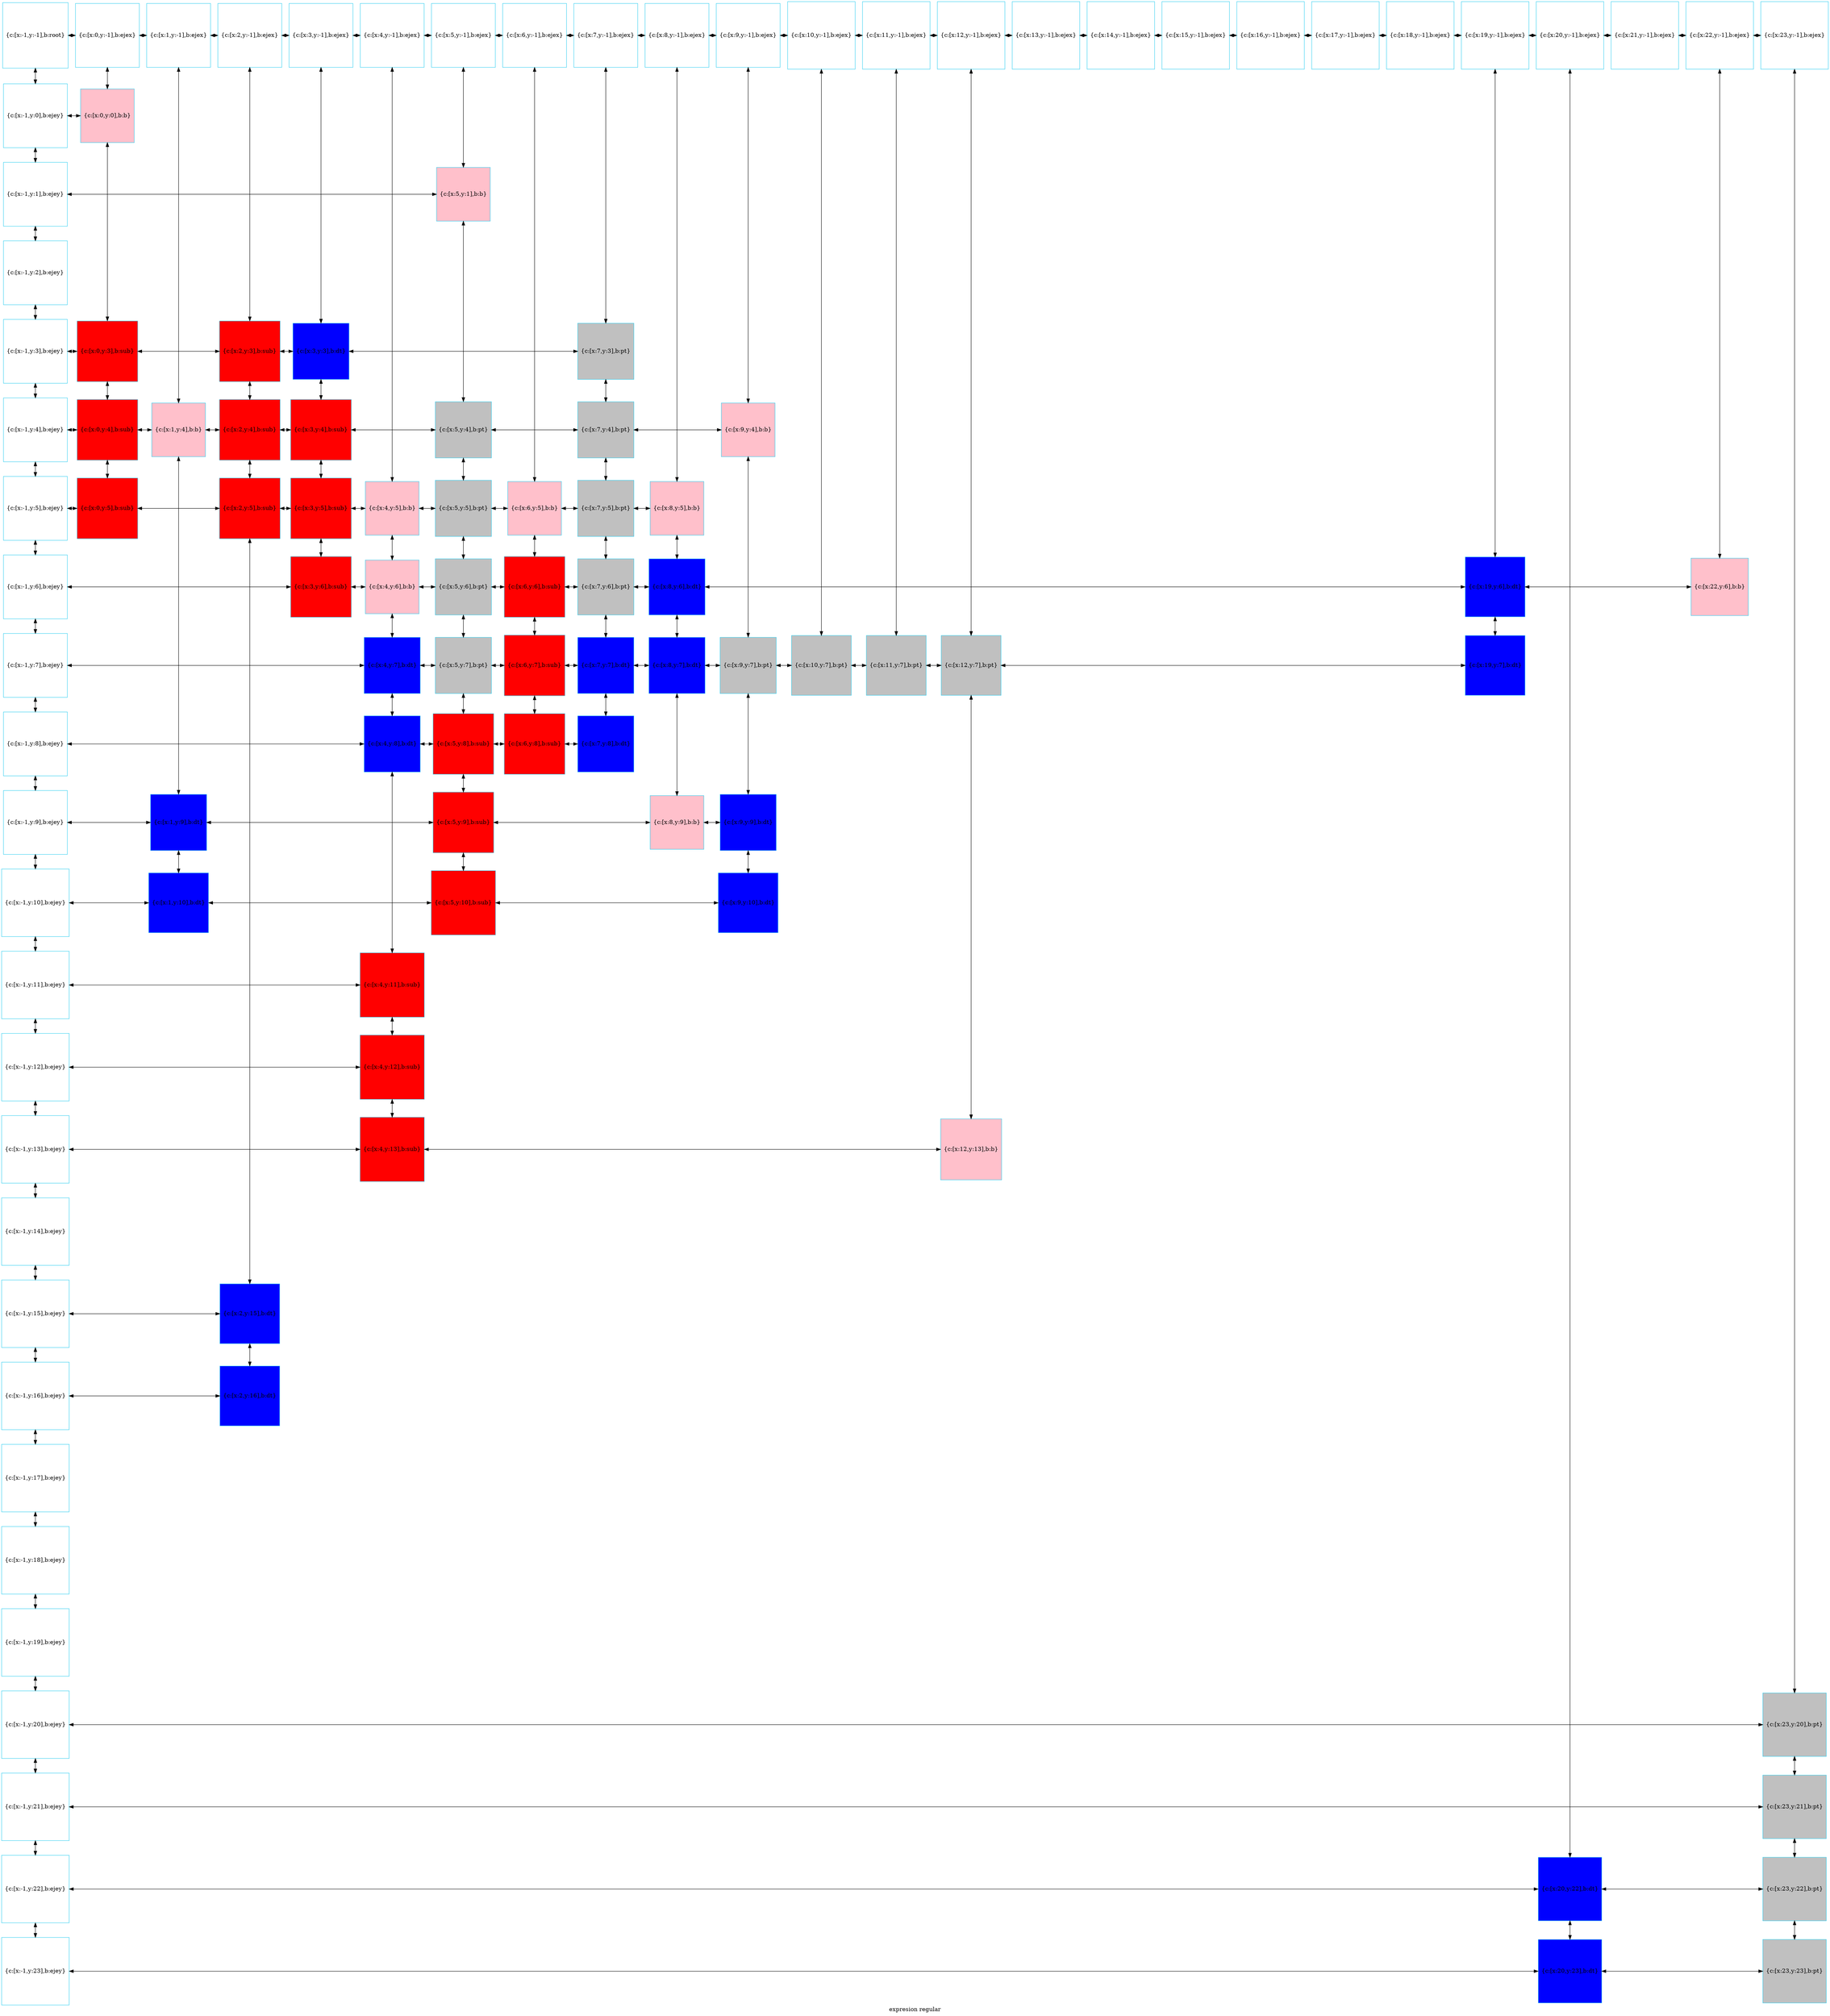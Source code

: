 digraph G
{label="expresion regular"
        node[shape = square]
        node[style = filled]
        node[fillcolor = "#EEEEE"]
        node[color = "#EEEEE"]
        node[color = "#31CEF0"]

415875231264[label="{c:[x:-1,y:-1],b:root}",fillcolor = "white"]
415913432064[label="{c:[x:0,y:-1],b:ejex}",fillcolor = "white"]
415913433408[label="{c:[x:1,y:-1],b:ejex}",fillcolor = "white"]
415913476784[label="{c:[x:2,y:-1],b:ejex}",fillcolor = "white"]
415913527280[label="{c:[x:3,y:-1],b:ejex}",fillcolor = "white"]
415913802144[label="{c:[x:4,y:-1],b:ejex}",fillcolor = "white"]
415913802240[label="{c:[x:5,y:-1],b:ejex}",fillcolor = "white"]
415913800704[label="{c:[x:6,y:-1],b:ejex}",fillcolor = "white"]
415913802432[label="{c:[x:7,y:-1],b:ejex}",fillcolor = "white"]
415913801568[label="{c:[x:8,y:-1],b:ejex}",fillcolor = "white"]
415913802048[label="{c:[x:9,y:-1],b:ejex}",fillcolor = "white"]
415913801856[label="{c:[x:10,y:-1],b:ejex}",fillcolor = "white"]
415913801760[label="{c:[x:11,y:-1],b:ejex}",fillcolor = "white"]
415913800848[label="{c:[x:12,y:-1],b:ejex}",fillcolor = "white"]
415913800512[label="{c:[x:13,y:-1],b:ejex}",fillcolor = "white"]
415913802624[label="{c:[x:14,y:-1],b:ejex}",fillcolor = "white"]
415913802096[label="{c:[x:15,y:-1],b:ejex}",fillcolor = "white"]
415913802816[label="{c:[x:16,y:-1],b:ejex}",fillcolor = "white"]
415913803056[label="{c:[x:17,y:-1],b:ejex}",fillcolor = "white"]
415913803200[label="{c:[x:18,y:-1],b:ejex}",fillcolor = "white"]
415913803392[label="{c:[x:19,y:-1],b:ejex}",fillcolor = "white"]
415913803440[label="{c:[x:20,y:-1],b:ejex}",fillcolor = "white"]
415913803584[label="{c:[x:21,y:-1],b:ejex}",fillcolor = "white"]
415913803728[label="{c:[x:22,y:-1],b:ejex}",fillcolor = "white"]
415913869472[label="{c:[x:23,y:-1],b:ejex}",fillcolor = "white"]
415913869616[label="{c:[x:-1,y:0],b:ejey}",fillcolor = "white"]
415913923680[label="{c:[x:0,y:0],b:b}",fillcolor = "pink"]
415913869760[label="{c:[x:-1,y:1],b:ejey}",fillcolor = "white"]
415913910624[label="{c:[x:5,y:1],b:b}",fillcolor = "pink"]
415913869904[label="{c:[x:-1,y:2],b:ejey}",fillcolor = "white"]
415913870048[label="{c:[x:-1,y:3],b:ejey}",fillcolor = "white"]
415913912544[label="{c:[x:0,y:3],b:sub}",fillcolor = "red"]
415913887152[label="{c:[x:2,y:3],b:sub}",fillcolor = "red"]
415913923296[label="{c:[x:3,y:3],b:dt}",fillcolor = "blue"]
415913873120[label="{c:[x:7,y:3],b:pt}",fillcolor = "gray"]
415913870192[label="{c:[x:-1,y:4],b:ejey}",fillcolor = "white"]
415913912784[label="{c:[x:0,y:4],b:sub}",fillcolor = "red"]
415913911344[label="{c:[x:1,y:4],b:b}",fillcolor = "pink"]
415913887392[label="{c:[x:2,y:4],b:sub}",fillcolor = "red"]
415913913264[label="{c:[x:3,y:4],b:sub}",fillcolor = "red"]
415913894432[label="{c:[x:5,y:4],b:pt}",fillcolor = "gray"]
415913873360[label="{c:[x:7,y:4],b:pt}",fillcolor = "gray"]
415913911104[label="{c:[x:9,y:4],b:b}",fillcolor = "pink"]
415913870336[label="{c:[x:-1,y:5],b:ejey}",fillcolor = "white"]
415913913024[label="{c:[x:0,y:5],b:sub}",fillcolor = "red"]
415913887632[label="{c:[x:2,y:5],b:sub}",fillcolor = "red"]
415913913504[label="{c:[x:3,y:5],b:sub}",fillcolor = "red"]
415913923920[label="{c:[x:4,y:5],b:b}",fillcolor = "pink"]
415913894576[label="{c:[x:5,y:5],b:pt}",fillcolor = "gray"]
415913889312[label="{c:[x:6,y:5],b:b}",fillcolor = "pink"]
415913885952[label="{c:[x:7,y:5],b:pt}",fillcolor = "gray"]
415913894192[label="{c:[x:8,y:5],b:b}",fillcolor = "pink"]
415913870480[label="{c:[x:-1,y:6],b:ejey}",fillcolor = "white"]
415913913744[label="{c:[x:3,y:6],b:sub}",fillcolor = "red"]
415913924160[label="{c:[x:4,y:6],b:b}",fillcolor = "pink"]
415913894960[label="{c:[x:5,y:6],b:pt}",fillcolor = "gray"]
415913894720[label="{c:[x:6,y:6],b:sub}",fillcolor = "red"]
415913886192[label="{c:[x:7,y:6],b:pt}",fillcolor = "gray"]
415913897312[label="{c:[x:8,y:6],b:dt}",fillcolor = "blue"]
415913914032[label="{c:[x:19,y:6],b:dt}",fillcolor = "blue"]
415913924256[label="{c:[x:22,y:6],b:b}",fillcolor = "pink"]
415913870624[label="{c:[x:-1,y:7],b:ejey}",fillcolor = "white"]
415913888832[label="{c:[x:4,y:7],b:dt}",fillcolor = "blue"]
415913895200[label="{c:[x:5,y:7],b:pt}",fillcolor = "gray"]
415913896352[label="{c:[x:6,y:7],b:sub}",fillcolor = "red"]
415913887872[label="{c:[x:7,y:7],b:dt}",fillcolor = "blue"]
415913897552[label="{c:[x:8,y:7],b:dt}",fillcolor = "blue"]
415913912064[label="{c:[x:9,y:7],b:pt}",fillcolor = "gray"]
415913911920[label="{c:[x:10,y:7],b:pt}",fillcolor = "gray"]
415913911680[label="{c:[x:11,y:7],b:pt}",fillcolor = "gray"]
415913912304[label="{c:[x:12,y:7],b:pt}",fillcolor = "gray"]
415913914272[label="{c:[x:19,y:7],b:dt}",fillcolor = "blue"]
415913870768[label="{c:[x:-1,y:8],b:ejey}",fillcolor = "white"]
415913889072[label="{c:[x:4,y:8],b:dt}",fillcolor = "blue"]
415913886432[label="{c:[x:5,y:8],b:sub}",fillcolor = "red"]
415913896592[label="{c:[x:6,y:8],b:sub}",fillcolor = "red"]
415913888592[label="{c:[x:7,y:8],b:dt}",fillcolor = "blue"]
415913870912[label="{c:[x:-1,y:9],b:ejey}",fillcolor = "white"]
415913896832[label="{c:[x:1,y:9],b:dt}",fillcolor = "blue"]
415913886672[label="{c:[x:5,y:9],b:sub}",fillcolor = "red"]
415913910864[label="{c:[x:8,y:9],b:b}",fillcolor = "pink"]
415913897792[label="{c:[x:9,y:9],b:dt}",fillcolor = "blue"]
415913871056[label="{c:[x:-1,y:10],b:ejey}",fillcolor = "white"]
415913897072[label="{c:[x:1,y:10],b:dt}",fillcolor = "blue"]
415913886912[label="{c:[x:5,y:10],b:sub}",fillcolor = "red"]
415913910384[label="{c:[x:9,y:10],b:dt}",fillcolor = "blue"]
415913871200[label="{c:[x:-1,y:11],b:ejey}",fillcolor = "white"]
415913895440[label="{c:[x:4,y:11],b:sub}",fillcolor = "red"]
415913871344[label="{c:[x:-1,y:12],b:ejey}",fillcolor = "white"]
415913895680[label="{c:[x:4,y:12],b:sub}",fillcolor = "red"]
415913871488[label="{c:[x:-1,y:13],b:ejey}",fillcolor = "white"]
415913895920[label="{c:[x:4,y:13],b:sub}",fillcolor = "red"]
415913889600[label="{c:[x:12,y:13],b:b}",fillcolor = "pink"]
415913871632[label="{c:[x:-1,y:14],b:ejey}",fillcolor = "white"]
415913871776[label="{c:[x:-1,y:15],b:ejey}",fillcolor = "white"]
415913887920[label="{c:[x:2,y:15],b:dt}",fillcolor = "blue"]
415913871920[label="{c:[x:-1,y:16],b:ejey}",fillcolor = "white"]
415913888160[label="{c:[x:2,y:16],b:dt}",fillcolor = "blue"]
415913872064[label="{c:[x:-1,y:17],b:ejey}",fillcolor = "white"]
415913872208[label="{c:[x:-1,y:18],b:ejey}",fillcolor = "white"]
415913872352[label="{c:[x:-1,y:19],b:ejey}",fillcolor = "white"]
415913872496[label="{c:[x:-1,y:20],b:ejey}",fillcolor = "white"]
415913924880[label="{c:[x:23,y:20],b:pt}",fillcolor = "gray"]
415913872640[label="{c:[x:-1,y:21],b:ejey}",fillcolor = "white"]
415913924736[label="{c:[x:23,y:21],b:pt}",fillcolor = "gray"]
415913872784[label="{c:[x:-1,y:22],b:ejey}",fillcolor = "white"]
415913923008[label="{c:[x:20,y:22],b:dt}",fillcolor = "blue"]
415913925120[label="{c:[x:23,y:22],b:pt}",fillcolor = "gray"]
415913872928[label="{c:[x:-1,y:23],b:ejey}",fillcolor = "white"]
415913922864[label="{c:[x:20,y:23],b:dt}",fillcolor = "blue"]
415913925360[label="{c:[x:23,y:23],b:pt}",fillcolor = "gray"]
415875231264->415913869616[dir = both];
415913869616->415913869760[dir = both];
415913869760->415913869904[dir = both];
415913869904->415913870048[dir = both];
415913870048->415913870192[dir = both];
415913870192->415913870336[dir = both];
415913870336->415913870480[dir = both];
415913870480->415913870624[dir = both];
415913870624->415913870768[dir = both];
415913870768->415913870912[dir = both];
415913870912->415913871056[dir = both];
415913871056->415913871200[dir = both];
415913871200->415913871344[dir = both];
415913871344->415913871488[dir = both];
415913871488->415913871632[dir = both];
415913871632->415913871776[dir = both];
415913871776->415913871920[dir = both];
415913871920->415913872064[dir = both];
415913872064->415913872208[dir = both];
415913872208->415913872352[dir = both];
415913872352->415913872496[dir = both];
415913872496->415913872640[dir = both];
415913872640->415913872784[dir = both];
415913872784->415913872928[dir = both];
415913432064->415913923680[dir = both];
415913923680->415913912544[dir = both];
415913912544->415913912784[dir = both];
415913912784->415913913024[dir = both];
415913433408->415913911344[dir = both];
415913911344->415913896832[dir = both];
415913896832->415913897072[dir = both];
415913476784->415913887152[dir = both];
415913887152->415913887392[dir = both];
415913887392->415913887632[dir = both];
415913887632->415913887920[dir = both];
415913887920->415913888160[dir = both];
415913527280->415913923296[dir = both];
415913923296->415913913264[dir = both];
415913913264->415913913504[dir = both];
415913913504->415913913744[dir = both];
415913802144->415913923920[dir = both];
415913923920->415913924160[dir = both];
415913924160->415913888832[dir = both];
415913888832->415913889072[dir = both];
415913889072->415913895440[dir = both];
415913895440->415913895680[dir = both];
415913895680->415913895920[dir = both];
415913802240->415913910624[dir = both];
415913910624->415913894432[dir = both];
415913894432->415913894576[dir = both];
415913894576->415913894960[dir = both];
415913894960->415913895200[dir = both];
415913895200->415913886432[dir = both];
415913886432->415913886672[dir = both];
415913886672->415913886912[dir = both];
415913800704->415913889312[dir = both];
415913889312->415913894720[dir = both];
415913894720->415913896352[dir = both];
415913896352->415913896592[dir = both];
415913802432->415913873120[dir = both];
415913873120->415913873360[dir = both];
415913873360->415913885952[dir = both];
415913885952->415913886192[dir = both];
415913886192->415913887872[dir = both];
415913887872->415913888592[dir = both];
415913801568->415913894192[dir = both];
415913894192->415913897312[dir = both];
415913897312->415913897552[dir = both];
415913897552->415913910864[dir = both];
415913802048->415913911104[dir = both];
415913911104->415913912064[dir = both];
415913912064->415913897792[dir = both];
415913897792->415913910384[dir = both];
415913801856->415913911920[dir = both];
415913801760->415913911680[dir = both];
415913800848->415913912304[dir = both];
415913912304->415913889600[dir = both];
415913803392->415913914032[dir = both];
415913914032->415913914272[dir = both];
415913803440->415913923008[dir = both];
415913923008->415913922864[dir = both];
415913803728->415913924256[dir = both];
415913869472->415913924880[dir = both];
415913924880->415913924736[dir = both];
415913924736->415913925120[dir = both];
415913925120->415913925360[dir = both];
415875231264->415913432064[dir = both];
415913432064->415913433408[dir = both];
415913433408->415913476784[dir = both];
415913476784->415913527280[dir = both];
415913527280->415913802144[dir = both];
415913802144->415913802240[dir = both];
415913802240->415913800704[dir = both];
415913800704->415913802432[dir = both];
415913802432->415913801568[dir = both];
415913801568->415913802048[dir = both];
415913802048->415913801856[dir = both];
415913801856->415913801760[dir = both];
415913801760->415913800848[dir = both];
415913800848->415913800512[dir = both];
415913800512->415913802624[dir = both];
415913802624->415913802096[dir = both];
415913802096->415913802816[dir = both];
415913802816->415913803056[dir = both];
415913803056->415913803200[dir = both];
415913803200->415913803392[dir = both];
415913803392->415913803440[dir = both];
415913803440->415913803584[dir = both];
415913803584->415913803728[dir = both];
415913803728->415913869472[dir = both];
415913869616->415913923680[constraint=false,dir = both];
415913869760->415913910624[constraint=false,dir = both];
415913870048->415913912544[constraint=false,dir = both];
415913912544->415913887152[constraint=false,dir = both];
415913887152->415913923296[constraint=false,dir = both];
415913923296->415913873120[constraint=false,dir = both];
415913870192->415913912784[constraint=false,dir = both];
415913912784->415913911344[constraint=false,dir = both];
415913911344->415913887392[constraint=false,dir = both];
415913887392->415913913264[constraint=false,dir = both];
415913913264->415913894432[constraint=false,dir = both];
415913894432->415913873360[constraint=false,dir = both];
415913873360->415913911104[constraint=false,dir = both];
415913870336->415913913024[constraint=false,dir = both];
415913913024->415913887632[constraint=false,dir = both];
415913887632->415913913504[constraint=false,dir = both];
415913913504->415913923920[constraint=false,dir = both];
415913923920->415913894576[constraint=false,dir = both];
415913894576->415913889312[constraint=false,dir = both];
415913889312->415913885952[constraint=false,dir = both];
415913885952->415913894192[constraint=false,dir = both];
415913870480->415913913744[constraint=false,dir = both];
415913913744->415913924160[constraint=false,dir = both];
415913924160->415913894960[constraint=false,dir = both];
415913894960->415913894720[constraint=false,dir = both];
415913894720->415913886192[constraint=false,dir = both];
415913886192->415913897312[constraint=false,dir = both];
415913897312->415913914032[constraint=false,dir = both];
415913914032->415913924256[constraint=false,dir = both];
415913870624->415913888832[constraint=false,dir = both];
415913888832->415913895200[constraint=false,dir = both];
415913895200->415913896352[constraint=false,dir = both];
415913896352->415913887872[constraint=false,dir = both];
415913887872->415913897552[constraint=false,dir = both];
415913897552->415913912064[constraint=false,dir = both];
415913912064->415913911920[constraint=false,dir = both];
415913911920->415913911680[constraint=false,dir = both];
415913911680->415913912304[constraint=false,dir = both];
415913912304->415913914272[constraint=false,dir = both];
415913870768->415913889072[constraint=false,dir = both];
415913889072->415913886432[constraint=false,dir = both];
415913886432->415913896592[constraint=false,dir = both];
415913896592->415913888592[constraint=false,dir = both];
415913870912->415913896832[constraint=false,dir = both];
415913896832->415913886672[constraint=false,dir = both];
415913886672->415913910864[constraint=false,dir = both];
415913910864->415913897792[constraint=false,dir = both];
415913871056->415913897072[constraint=false,dir = both];
415913897072->415913886912[constraint=false,dir = both];
415913886912->415913910384[constraint=false,dir = both];
415913871200->415913895440[constraint=false,dir = both];
415913871344->415913895680[constraint=false,dir = both];
415913871488->415913895920[constraint=false,dir = both];
415913895920->415913889600[constraint=false,dir = both];
415913871776->415913887920[constraint=false,dir = both];
415913871920->415913888160[constraint=false,dir = both];
415913872496->415913924880[constraint=false,dir = both];
415913872640->415913924736[constraint=false,dir = both];
415913872784->415913923008[constraint=false,dir = both];
415913923008->415913925120[constraint=false,dir = both];
415913872928->415913922864[constraint=false,dir = both];
415913922864->415913925360[constraint=false,dir = both];
 {rank=same; 415875231264;415913432064;415913433408;415913476784;415913527280;415913802144;415913802240;415913800704;415913802432;415913801568;415913802048;415913801856;415913801760;415913800848;415913800512;415913802624;415913802096;415913802816;415913803056;415913803200;415913803392;415913803440;415913803584;415913803728;415913869472;}
 {rank=same; 415913869616;415913923680;}
 {rank=same; 415913869760;415913910624;}
 {rank=same; 415913869904;}
 {rank=same; 415913870048;415913912544;415913887152;415913923296;415913873120;}
 {rank=same; 415913870192;415913912784;415913911344;415913887392;415913913264;415913894432;415913873360;415913911104;}
 {rank=same; 415913870336;415913913024;415913887632;415913913504;415913923920;415913894576;415913889312;415913885952;415913894192;}
 {rank=same; 415913870480;415913913744;415913924160;415913894960;415913894720;415913886192;415913897312;415913914032;415913924256;}
 {rank=same; 415913870624;415913888832;415913895200;415913896352;415913887872;415913897552;415913912064;415913911920;415913911680;415913912304;415913914272;}
 {rank=same; 415913870768;415913889072;415913886432;415913896592;415913888592;}
 {rank=same; 415913870912;415913896832;415913886672;415913910864;415913897792;}
 {rank=same; 415913871056;415913897072;415913886912;415913910384;}
 {rank=same; 415913871200;415913895440;}
 {rank=same; 415913871344;415913895680;}
 {rank=same; 415913871488;415913895920;415913889600;}
 {rank=same; 415913871632;}
 {rank=same; 415913871776;415913887920;}
 {rank=same; 415913871920;415913888160;}
 {rank=same; 415913872064;}
 {rank=same; 415913872208;}
 {rank=same; 415913872352;}
 {rank=same; 415913872496;415913924880;}
 {rank=same; 415913872640;415913924736;}
 {rank=same; 415913872784;415913923008;415913925120;}
 {rank=same; 415913872928;415913922864;415913925360;}
}